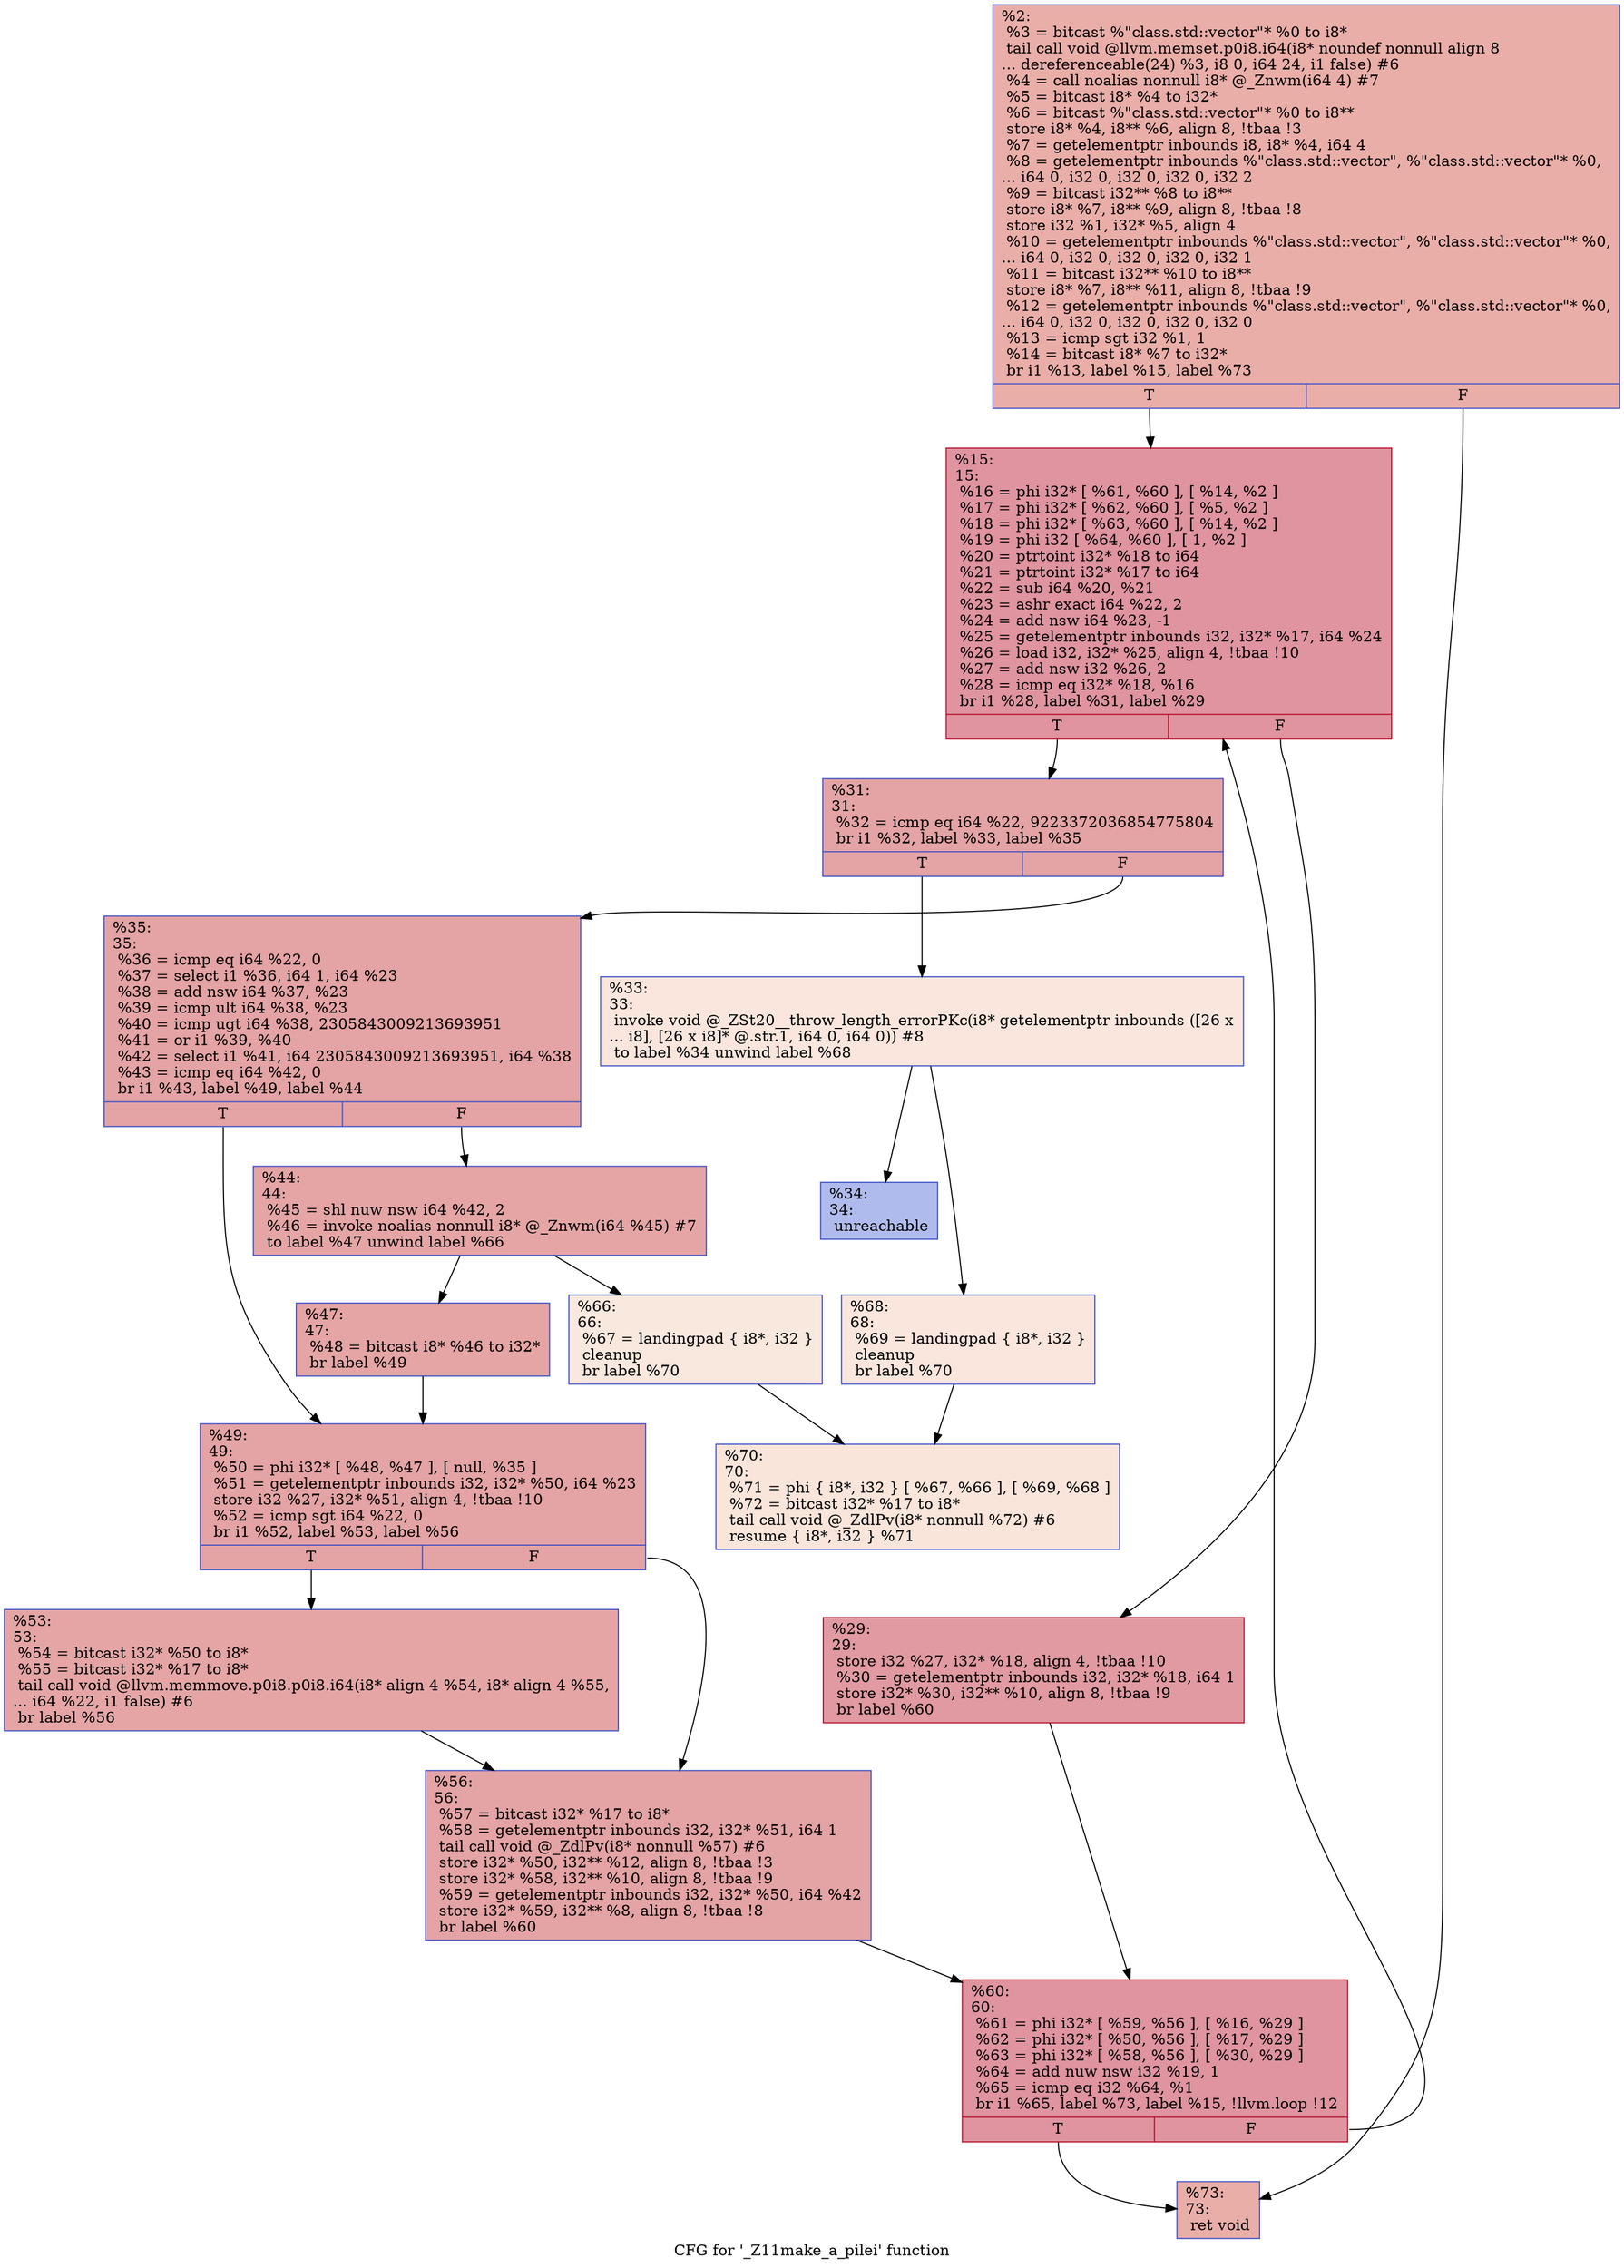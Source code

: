 digraph "CFG for '_Z11make_a_pilei' function" {
	label="CFG for '_Z11make_a_pilei' function";

	Node0x56453fb3e210 [shape=record,color="#3d50c3ff", style=filled, fillcolor="#d0473d70",label="{%2:\l  %3 = bitcast %\"class.std::vector\"* %0 to i8*\l  tail call void @llvm.memset.p0i8.i64(i8* noundef nonnull align 8\l... dereferenceable(24) %3, i8 0, i64 24, i1 false) #6\l  %4 = call noalias nonnull i8* @_Znwm(i64 4) #7\l  %5 = bitcast i8* %4 to i32*\l  %6 = bitcast %\"class.std::vector\"* %0 to i8**\l  store i8* %4, i8** %6, align 8, !tbaa !3\l  %7 = getelementptr inbounds i8, i8* %4, i64 4\l  %8 = getelementptr inbounds %\"class.std::vector\", %\"class.std::vector\"* %0,\l... i64 0, i32 0, i32 0, i32 0, i32 2\l  %9 = bitcast i32** %8 to i8**\l  store i8* %7, i8** %9, align 8, !tbaa !8\l  store i32 %1, i32* %5, align 4\l  %10 = getelementptr inbounds %\"class.std::vector\", %\"class.std::vector\"* %0,\l... i64 0, i32 0, i32 0, i32 0, i32 1\l  %11 = bitcast i32** %10 to i8**\l  store i8* %7, i8** %11, align 8, !tbaa !9\l  %12 = getelementptr inbounds %\"class.std::vector\", %\"class.std::vector\"* %0,\l... i64 0, i32 0, i32 0, i32 0, i32 0\l  %13 = icmp sgt i32 %1, 1\l  %14 = bitcast i8* %7 to i32*\l  br i1 %13, label %15, label %73\l|{<s0>T|<s1>F}}"];
	Node0x56453fb3e210:s0 -> Node0x56453fb3ef50;
	Node0x56453fb3e210:s1 -> Node0x56453fb40710;
	Node0x56453fb3ef50 [shape=record,color="#b70d28ff", style=filled, fillcolor="#b70d2870",label="{%15:\l15:                                               \l  %16 = phi i32* [ %61, %60 ], [ %14, %2 ]\l  %17 = phi i32* [ %62, %60 ], [ %5, %2 ]\l  %18 = phi i32* [ %63, %60 ], [ %14, %2 ]\l  %19 = phi i32 [ %64, %60 ], [ 1, %2 ]\l  %20 = ptrtoint i32* %18 to i64\l  %21 = ptrtoint i32* %17 to i64\l  %22 = sub i64 %20, %21\l  %23 = ashr exact i64 %22, 2\l  %24 = add nsw i64 %23, -1\l  %25 = getelementptr inbounds i32, i32* %17, i64 %24\l  %26 = load i32, i32* %25, align 4, !tbaa !10\l  %27 = add nsw i32 %26, 2\l  %28 = icmp eq i32* %18, %16\l  br i1 %28, label %31, label %29\l|{<s0>T|<s1>F}}"];
	Node0x56453fb3ef50:s0 -> Node0x56453fb412d0;
	Node0x56453fb3ef50:s1 -> Node0x56453fb41360;
	Node0x56453fb41360 [shape=record,color="#b70d28ff", style=filled, fillcolor="#bb1b2c70",label="{%29:\l29:                                               \l  store i32 %27, i32* %18, align 4, !tbaa !10\l  %30 = getelementptr inbounds i32, i32* %18, i64 1\l  store i32* %30, i32** %10, align 8, !tbaa !9\l  br label %60\l}"];
	Node0x56453fb41360 -> Node0x56453fb40880;
	Node0x56453fb412d0 [shape=record,color="#3d50c3ff", style=filled, fillcolor="#c32e3170",label="{%31:\l31:                                               \l  %32 = icmp eq i64 %22, 9223372036854775804\l  br i1 %32, label %33, label %35\l|{<s0>T|<s1>F}}"];
	Node0x56453fb412d0:s0 -> Node0x56453fb42610;
	Node0x56453fb412d0:s1 -> Node0x56453fb42660;
	Node0x56453fb42610 [shape=record,color="#3d50c3ff", style=filled, fillcolor="#f3c7b170",label="{%33:\l33:                                               \l  invoke void @_ZSt20__throw_length_errorPKc(i8* getelementptr inbounds ([26 x\l... i8], [26 x i8]* @.str.1, i64 0, i64 0)) #8\l          to label %34 unwind label %68\l}"];
	Node0x56453fb42610 -> Node0x56453fb42820;
	Node0x56453fb42610 -> Node0x56453fb42870;
	Node0x56453fb42820 [shape=record,color="#3d50c3ff", style=filled, fillcolor="#4c66d670",label="{%34:\l34:                                               \l  unreachable\l}"];
	Node0x56453fb42660 [shape=record,color="#3d50c3ff", style=filled, fillcolor="#c32e3170",label="{%35:\l35:                                               \l  %36 = icmp eq i64 %22, 0\l  %37 = select i1 %36, i64 1, i64 %23\l  %38 = add nsw i64 %37, %23\l  %39 = icmp ult i64 %38, %23\l  %40 = icmp ugt i64 %38, 2305843009213693951\l  %41 = or i1 %39, %40\l  %42 = select i1 %41, i64 2305843009213693951, i64 %38\l  %43 = icmp eq i64 %42, 0\l  br i1 %43, label %49, label %44\l|{<s0>T|<s1>F}}"];
	Node0x56453fb42660:s0 -> Node0x56453fb42fd0;
	Node0x56453fb42660:s1 -> Node0x56453fb43020;
	Node0x56453fb43020 [shape=record,color="#3d50c3ff", style=filled, fillcolor="#c5333470",label="{%44:\l44:                                               \l  %45 = shl nuw nsw i64 %42, 2\l  %46 = invoke noalias nonnull i8* @_Znwm(i64 %45) #7\l          to label %47 unwind label %66\l}"];
	Node0x56453fb43020 -> Node0x56453fb431b0;
	Node0x56453fb43020 -> Node0x56453fb43200;
	Node0x56453fb431b0 [shape=record,color="#3d50c3ff", style=filled, fillcolor="#c5333470",label="{%47:\l47:                                               \l  %48 = bitcast i8* %46 to i32*\l  br label %49\l}"];
	Node0x56453fb431b0 -> Node0x56453fb42fd0;
	Node0x56453fb42fd0 [shape=record,color="#3d50c3ff", style=filled, fillcolor="#c32e3170",label="{%49:\l49:                                               \l  %50 = phi i32* [ %48, %47 ], [ null, %35 ]\l  %51 = getelementptr inbounds i32, i32* %50, i64 %23\l  store i32 %27, i32* %51, align 4, !tbaa !10\l  %52 = icmp sgt i64 %22, 0\l  br i1 %52, label %53, label %56\l|{<s0>T|<s1>F}}"];
	Node0x56453fb42fd0:s0 -> Node0x56453fb43650;
	Node0x56453fb42fd0:s1 -> Node0x56453fb436a0;
	Node0x56453fb43650 [shape=record,color="#3d50c3ff", style=filled, fillcolor="#c5333470",label="{%53:\l53:                                               \l  %54 = bitcast i32* %50 to i8*\l  %55 = bitcast i32* %17 to i8*\l  tail call void @llvm.memmove.p0i8.p0i8.i64(i8* align 4 %54, i8* align 4 %55,\l... i64 %22, i1 false) #6\l  br label %56\l}"];
	Node0x56453fb43650 -> Node0x56453fb436a0;
	Node0x56453fb436a0 [shape=record,color="#3d50c3ff", style=filled, fillcolor="#c32e3170",label="{%56:\l56:                                               \l  %57 = bitcast i32* %17 to i8*\l  %58 = getelementptr inbounds i32, i32* %51, i64 1\l  tail call void @_ZdlPv(i8* nonnull %57) #6\l  store i32* %50, i32** %12, align 8, !tbaa !3\l  store i32* %58, i32** %10, align 8, !tbaa !9\l  %59 = getelementptr inbounds i32, i32* %50, i64 %42\l  store i32* %59, i32** %8, align 8, !tbaa !8\l  br label %60\l}"];
	Node0x56453fb436a0 -> Node0x56453fb40880;
	Node0x56453fb40880 [shape=record,color="#b70d28ff", style=filled, fillcolor="#b70d2870",label="{%60:\l60:                                               \l  %61 = phi i32* [ %59, %56 ], [ %16, %29 ]\l  %62 = phi i32* [ %50, %56 ], [ %17, %29 ]\l  %63 = phi i32* [ %58, %56 ], [ %30, %29 ]\l  %64 = add nuw nsw i32 %19, 1\l  %65 = icmp eq i32 %64, %1\l  br i1 %65, label %73, label %15, !llvm.loop !12\l|{<s0>T|<s1>F}}"];
	Node0x56453fb40880:s0 -> Node0x56453fb40710;
	Node0x56453fb40880:s1 -> Node0x56453fb3ef50;
	Node0x56453fb43200 [shape=record,color="#3d50c3ff", style=filled, fillcolor="#f2cab570",label="{%66:\l66:                                               \l  %67 = landingpad \{ i8*, i32 \}\l          cleanup\l  br label %70\l}"];
	Node0x56453fb43200 -> Node0x56453fb456d0;
	Node0x56453fb42870 [shape=record,color="#3d50c3ff", style=filled, fillcolor="#f3c7b170",label="{%68:\l68:                                               \l  %69 = landingpad \{ i8*, i32 \}\l          cleanup\l  br label %70\l}"];
	Node0x56453fb42870 -> Node0x56453fb456d0;
	Node0x56453fb456d0 [shape=record,color="#3d50c3ff", style=filled, fillcolor="#f4c5ad70",label="{%70:\l70:                                               \l  %71 = phi \{ i8*, i32 \} [ %67, %66 ], [ %69, %68 ]\l  %72 = bitcast i32* %17 to i8*\l  tail call void @_ZdlPv(i8* nonnull %72) #6\l  resume \{ i8*, i32 \} %71\l}"];
	Node0x56453fb40710 [shape=record,color="#3d50c3ff", style=filled, fillcolor="#d0473d70",label="{%73:\l73:                                               \l  ret void\l}"];
}
